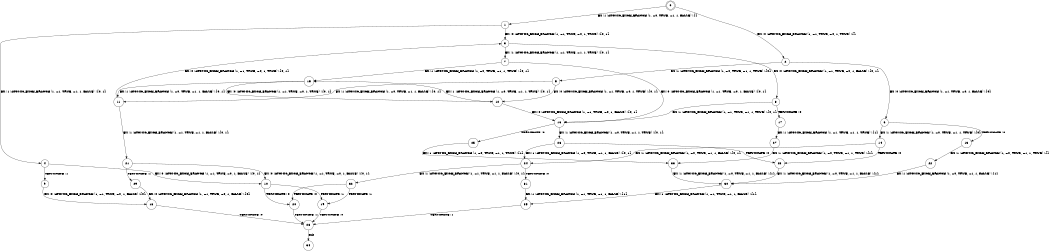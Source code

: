 digraph BCG {
size = "7, 10.5";
center = TRUE;
node [shape = circle];
0 [peripheries = 2];
0 -> 1 [label = "EX !1 !ATOMIC_EXCH_BRANCH (1, +0, TRUE, +1, 1, FALSE) !{}"];
0 -> 2 [label = "EX !0 !ATOMIC_EXCH_BRANCH (1, +1, TRUE, +0, 1, TRUE) !{}"];
1 -> 3 [label = "EX !0 !ATOMIC_EXCH_BRANCH (1, +1, TRUE, +0, 1, TRUE) !{0, 1}"];
1 -> 4 [label = "EX !1 !ATOMIC_EXCH_BRANCH (1, +1, TRUE, +1, 1, FALSE) !{0, 1}"];
2 -> 5 [label = "EX !1 !ATOMIC_EXCH_BRANCH (1, +0, TRUE, +1, 1, TRUE) !{0}"];
2 -> 6 [label = "EX !0 !ATOMIC_EXCH_BRANCH (1, +1, TRUE, +0, 1, FALSE) !{0}"];
3 -> 7 [label = "EX !1 !ATOMIC_EXCH_BRANCH (1, +1, TRUE, +1, 1, TRUE) !{0, 1}"];
3 -> 8 [label = "EX !0 !ATOMIC_EXCH_BRANCH (1, +1, TRUE, +0, 1, FALSE) !{0, 1}"];
4 -> 9 [label = "TERMINATE !1"];
4 -> 10 [label = "EX !0 !ATOMIC_EXCH_BRANCH (1, +1, TRUE, +0, 1, FALSE) !{0, 1}"];
5 -> 11 [label = "EX !1 !ATOMIC_EXCH_BRANCH (1, +0, TRUE, +1, 1, FALSE) !{0, 1}"];
5 -> 12 [label = "EX !0 !ATOMIC_EXCH_BRANCH (1, +1, TRUE, +0, 1, TRUE) !{0, 1}"];
6 -> 13 [label = "TERMINATE !0"];
6 -> 14 [label = "EX !1 !ATOMIC_EXCH_BRANCH (1, +0, TRUE, +1, 1, TRUE) !{0}"];
7 -> 15 [label = "EX !1 !ATOMIC_EXCH_BRANCH (1, +0, TRUE, +1, 1, TRUE) !{0, 1}"];
7 -> 16 [label = "EX !0 !ATOMIC_EXCH_BRANCH (1, +1, TRUE, +0, 1, FALSE) !{0, 1}"];
8 -> 17 [label = "TERMINATE !0"];
8 -> 16 [label = "EX !1 !ATOMIC_EXCH_BRANCH (1, +1, TRUE, +1, 1, TRUE) !{0, 1}"];
9 -> 18 [label = "EX !0 !ATOMIC_EXCH_BRANCH (1, +1, TRUE, +0, 1, FALSE) !{0}"];
10 -> 19 [label = "TERMINATE !1"];
10 -> 20 [label = "TERMINATE !0"];
11 -> 21 [label = "EX !1 !ATOMIC_EXCH_BRANCH (1, +1, TRUE, +1, 1, FALSE) !{0, 1}"];
11 -> 3 [label = "EX !0 !ATOMIC_EXCH_BRANCH (1, +1, TRUE, +0, 1, TRUE) !{0, 1}"];
12 -> 15 [label = "EX !1 !ATOMIC_EXCH_BRANCH (1, +0, TRUE, +1, 1, TRUE) !{0, 1}"];
12 -> 16 [label = "EX !0 !ATOMIC_EXCH_BRANCH (1, +1, TRUE, +0, 1, FALSE) !{0, 1}"];
13 -> 22 [label = "EX !1 !ATOMIC_EXCH_BRANCH (1, +0, TRUE, +1, 1, TRUE) !{}"];
14 -> 23 [label = "TERMINATE !0"];
14 -> 24 [label = "EX !1 !ATOMIC_EXCH_BRANCH (1, +0, TRUE, +1, 1, FALSE) !{0, 1}"];
15 -> 11 [label = "EX !1 !ATOMIC_EXCH_BRANCH (1, +0, TRUE, +1, 1, FALSE) !{0, 1}"];
15 -> 12 [label = "EX !0 !ATOMIC_EXCH_BRANCH (1, +1, TRUE, +0, 1, TRUE) !{0, 1}"];
16 -> 25 [label = "TERMINATE !0"];
16 -> 26 [label = "EX !1 !ATOMIC_EXCH_BRANCH (1, +0, TRUE, +1, 1, TRUE) !{0, 1}"];
17 -> 27 [label = "EX !1 !ATOMIC_EXCH_BRANCH (1, +1, TRUE, +1, 1, TRUE) !{1}"];
18 -> 28 [label = "TERMINATE !0"];
19 -> 28 [label = "TERMINATE !0"];
20 -> 28 [label = "TERMINATE !1"];
21 -> 29 [label = "TERMINATE !1"];
21 -> 10 [label = "EX !0 !ATOMIC_EXCH_BRANCH (1, +1, TRUE, +0, 1, FALSE) !{0, 1}"];
22 -> 30 [label = "EX !1 !ATOMIC_EXCH_BRANCH (1, +0, TRUE, +1, 1, FALSE) !{1}"];
23 -> 30 [label = "EX !1 !ATOMIC_EXCH_BRANCH (1, +0, TRUE, +1, 1, FALSE) !{1}"];
24 -> 31 [label = "TERMINATE !0"];
24 -> 32 [label = "EX !1 !ATOMIC_EXCH_BRANCH (1, +1, TRUE, +1, 1, FALSE) !{0, 1}"];
25 -> 33 [label = "EX !1 !ATOMIC_EXCH_BRANCH (1, +0, TRUE, +1, 1, TRUE) !{1}"];
26 -> 23 [label = "TERMINATE !0"];
26 -> 24 [label = "EX !1 !ATOMIC_EXCH_BRANCH (1, +0, TRUE, +1, 1, FALSE) !{0, 1}"];
27 -> 33 [label = "EX !1 !ATOMIC_EXCH_BRANCH (1, +0, TRUE, +1, 1, TRUE) !{1}"];
28 -> 34 [label = "exit"];
29 -> 18 [label = "EX !0 !ATOMIC_EXCH_BRANCH (1, +1, TRUE, +0, 1, FALSE) !{0}"];
30 -> 35 [label = "EX !1 !ATOMIC_EXCH_BRANCH (1, +1, TRUE, +1, 1, FALSE) !{1}"];
31 -> 35 [label = "EX !1 !ATOMIC_EXCH_BRANCH (1, +1, TRUE, +1, 1, FALSE) !{1}"];
32 -> 19 [label = "TERMINATE !1"];
32 -> 20 [label = "TERMINATE !0"];
33 -> 30 [label = "EX !1 !ATOMIC_EXCH_BRANCH (1, +0, TRUE, +1, 1, FALSE) !{1}"];
35 -> 28 [label = "TERMINATE !1"];
}
